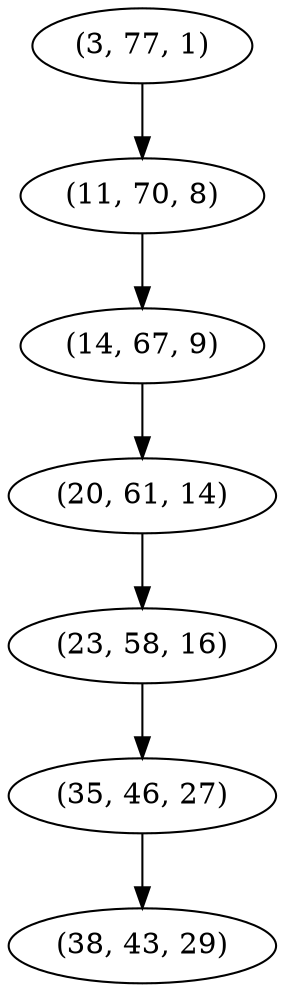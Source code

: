 digraph tree {
    "(3, 77, 1)";
    "(11, 70, 8)";
    "(14, 67, 9)";
    "(20, 61, 14)";
    "(23, 58, 16)";
    "(35, 46, 27)";
    "(38, 43, 29)";
    "(3, 77, 1)" -> "(11, 70, 8)";
    "(11, 70, 8)" -> "(14, 67, 9)";
    "(14, 67, 9)" -> "(20, 61, 14)";
    "(20, 61, 14)" -> "(23, 58, 16)";
    "(23, 58, 16)" -> "(35, 46, 27)";
    "(35, 46, 27)" -> "(38, 43, 29)";
}
